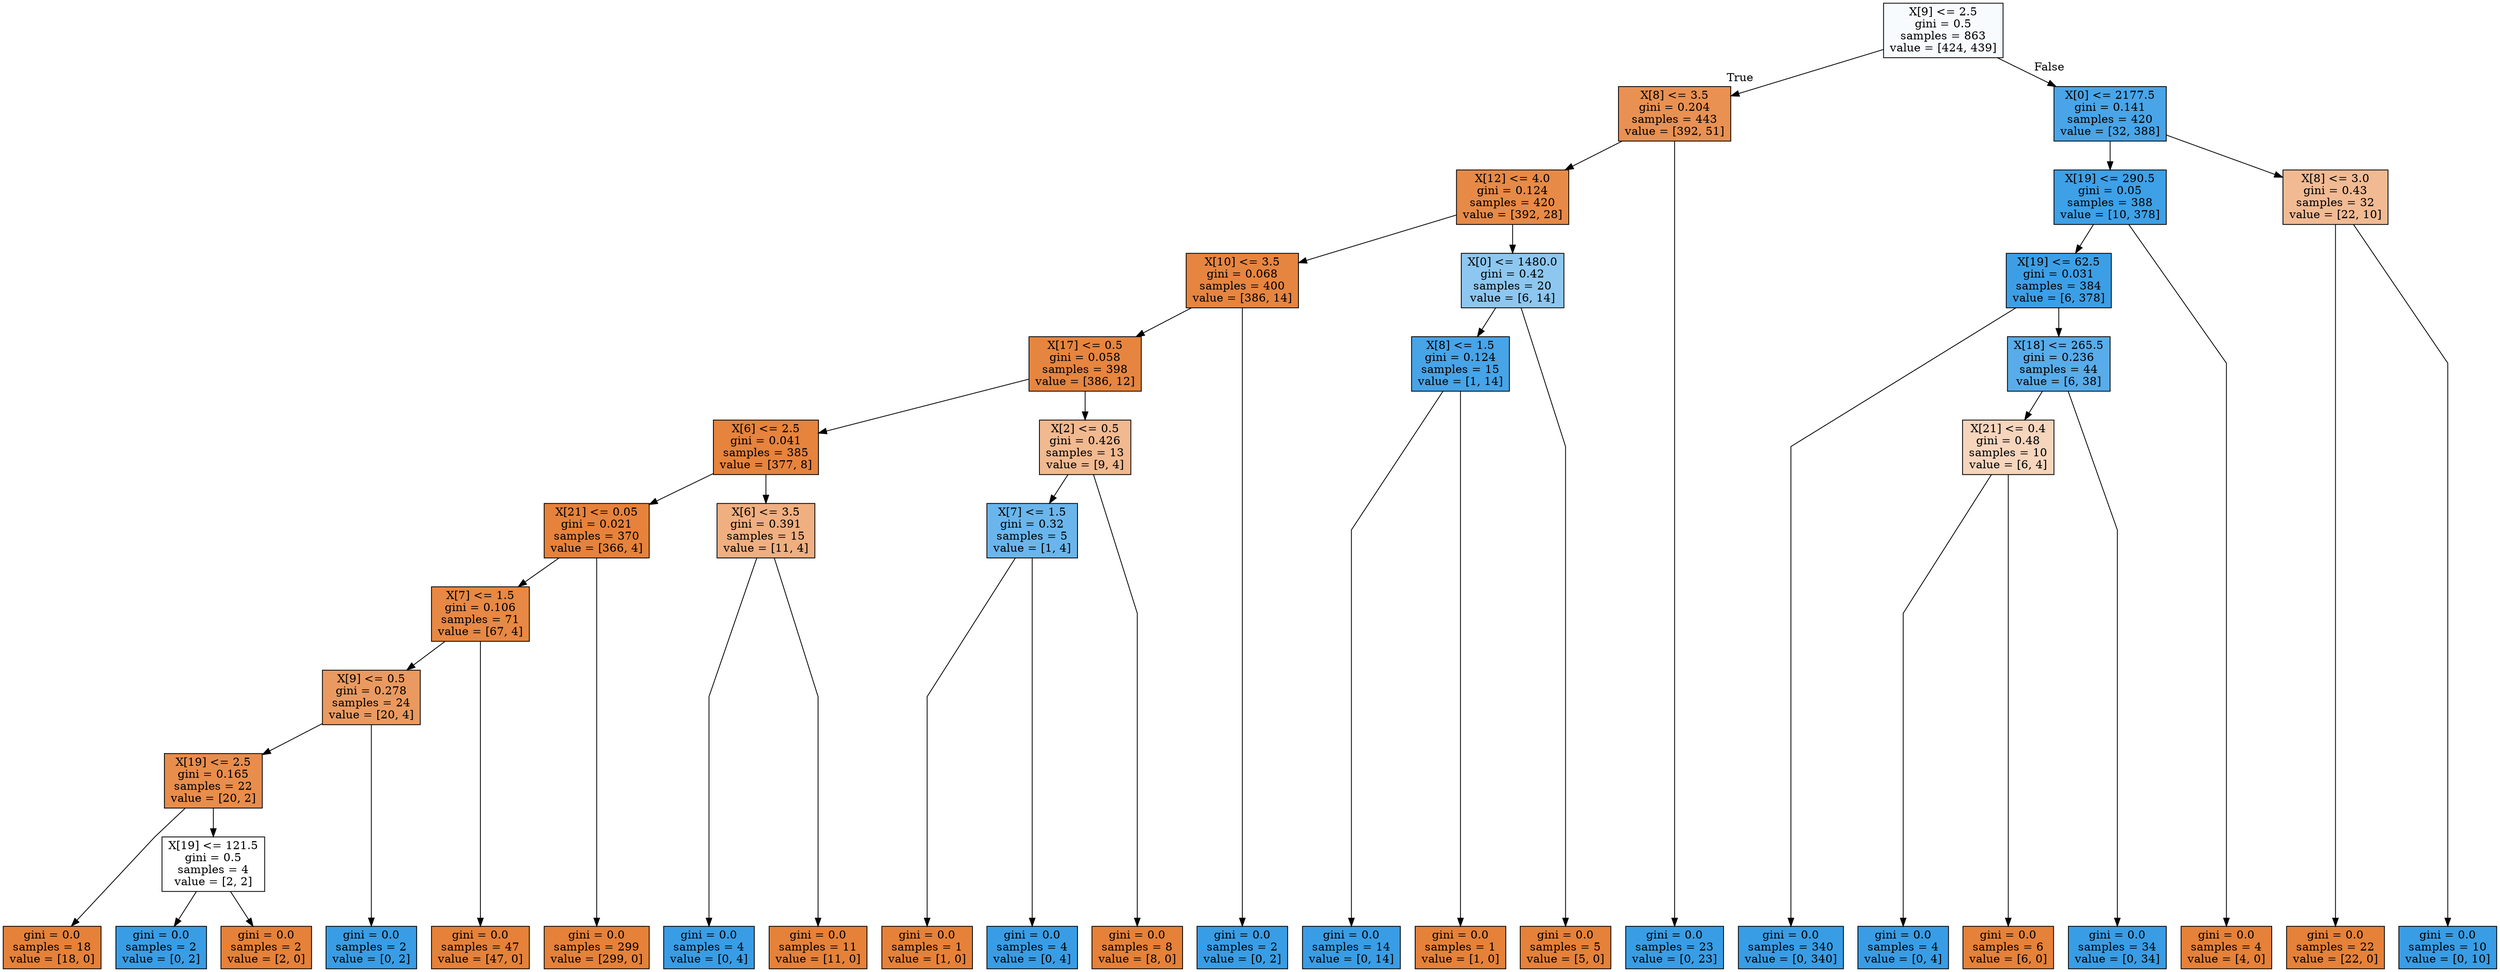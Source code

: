 digraph Tree {
node [shape=box, style="filled", color="black"] ;
graph [ranksep=equally, splines=polyline] ;
0 [label="X[9] <= 2.5\ngini = 0.5\nsamples = 863\nvalue = [424, 439]", fillcolor="#399de509"] ;
1 [label="X[8] <= 3.5\ngini = 0.204\nsamples = 443\nvalue = [392, 51]", fillcolor="#e58139de"] ;
0 -> 1 [labeldistance=2.5, labelangle=45, headlabel="True"] ;
2 [label="X[12] <= 4.0\ngini = 0.124\nsamples = 420\nvalue = [392, 28]", fillcolor="#e58139ed"] ;
1 -> 2 ;
3 [label="X[10] <= 3.5\ngini = 0.068\nsamples = 400\nvalue = [386, 14]", fillcolor="#e58139f6"] ;
2 -> 3 ;
4 [label="X[17] <= 0.5\ngini = 0.058\nsamples = 398\nvalue = [386, 12]", fillcolor="#e58139f7"] ;
3 -> 4 ;
5 [label="X[6] <= 2.5\ngini = 0.041\nsamples = 385\nvalue = [377, 8]", fillcolor="#e58139fa"] ;
4 -> 5 ;
6 [label="X[21] <= 0.05\ngini = 0.021\nsamples = 370\nvalue = [366, 4]", fillcolor="#e58139fc"] ;
5 -> 6 ;
7 [label="X[7] <= 1.5\ngini = 0.106\nsamples = 71\nvalue = [67, 4]", fillcolor="#e58139f0"] ;
6 -> 7 ;
8 [label="X[9] <= 0.5\ngini = 0.278\nsamples = 24\nvalue = [20, 4]", fillcolor="#e58139cc"] ;
7 -> 8 ;
9 [label="X[19] <= 2.5\ngini = 0.165\nsamples = 22\nvalue = [20, 2]", fillcolor="#e58139e6"] ;
8 -> 9 ;
10 [label="gini = 0.0\nsamples = 18\nvalue = [18, 0]", fillcolor="#e58139ff"] ;
9 -> 10 ;
11 [label="X[19] <= 121.5\ngini = 0.5\nsamples = 4\nvalue = [2, 2]", fillcolor="#e5813900"] ;
9 -> 11 ;
12 [label="gini = 0.0\nsamples = 2\nvalue = [0, 2]", fillcolor="#399de5ff"] ;
11 -> 12 ;
13 [label="gini = 0.0\nsamples = 2\nvalue = [2, 0]", fillcolor="#e58139ff"] ;
11 -> 13 ;
14 [label="gini = 0.0\nsamples = 2\nvalue = [0, 2]", fillcolor="#399de5ff"] ;
8 -> 14 ;
15 [label="gini = 0.0\nsamples = 47\nvalue = [47, 0]", fillcolor="#e58139ff"] ;
7 -> 15 ;
16 [label="gini = 0.0\nsamples = 299\nvalue = [299, 0]", fillcolor="#e58139ff"] ;
6 -> 16 ;
17 [label="X[6] <= 3.5\ngini = 0.391\nsamples = 15\nvalue = [11, 4]", fillcolor="#e58139a2"] ;
5 -> 17 ;
18 [label="gini = 0.0\nsamples = 4\nvalue = [0, 4]", fillcolor="#399de5ff"] ;
17 -> 18 ;
19 [label="gini = 0.0\nsamples = 11\nvalue = [11, 0]", fillcolor="#e58139ff"] ;
17 -> 19 ;
20 [label="X[2] <= 0.5\ngini = 0.426\nsamples = 13\nvalue = [9, 4]", fillcolor="#e581398e"] ;
4 -> 20 ;
21 [label="X[7] <= 1.5\ngini = 0.32\nsamples = 5\nvalue = [1, 4]", fillcolor="#399de5bf"] ;
20 -> 21 ;
22 [label="gini = 0.0\nsamples = 1\nvalue = [1, 0]", fillcolor="#e58139ff"] ;
21 -> 22 ;
23 [label="gini = 0.0\nsamples = 4\nvalue = [0, 4]", fillcolor="#399de5ff"] ;
21 -> 23 ;
24 [label="gini = 0.0\nsamples = 8\nvalue = [8, 0]", fillcolor="#e58139ff"] ;
20 -> 24 ;
25 [label="gini = 0.0\nsamples = 2\nvalue = [0, 2]", fillcolor="#399de5ff"] ;
3 -> 25 ;
26 [label="X[0] <= 1480.0\ngini = 0.42\nsamples = 20\nvalue = [6, 14]", fillcolor="#399de592"] ;
2 -> 26 ;
27 [label="X[8] <= 1.5\ngini = 0.124\nsamples = 15\nvalue = [1, 14]", fillcolor="#399de5ed"] ;
26 -> 27 ;
28 [label="gini = 0.0\nsamples = 14\nvalue = [0, 14]", fillcolor="#399de5ff"] ;
27 -> 28 ;
29 [label="gini = 0.0\nsamples = 1\nvalue = [1, 0]", fillcolor="#e58139ff"] ;
27 -> 29 ;
30 [label="gini = 0.0\nsamples = 5\nvalue = [5, 0]", fillcolor="#e58139ff"] ;
26 -> 30 ;
31 [label="gini = 0.0\nsamples = 23\nvalue = [0, 23]", fillcolor="#399de5ff"] ;
1 -> 31 ;
32 [label="X[0] <= 2177.5\ngini = 0.141\nsamples = 420\nvalue = [32, 388]", fillcolor="#399de5ea"] ;
0 -> 32 [labeldistance=2.5, labelangle=-45, headlabel="False"] ;
33 [label="X[19] <= 290.5\ngini = 0.05\nsamples = 388\nvalue = [10, 378]", fillcolor="#399de5f8"] ;
32 -> 33 ;
34 [label="X[19] <= 62.5\ngini = 0.031\nsamples = 384\nvalue = [6, 378]", fillcolor="#399de5fb"] ;
33 -> 34 ;
35 [label="gini = 0.0\nsamples = 340\nvalue = [0, 340]", fillcolor="#399de5ff"] ;
34 -> 35 ;
36 [label="X[18] <= 265.5\ngini = 0.236\nsamples = 44\nvalue = [6, 38]", fillcolor="#399de5d7"] ;
34 -> 36 ;
37 [label="X[21] <= 0.4\ngini = 0.48\nsamples = 10\nvalue = [6, 4]", fillcolor="#e5813955"] ;
36 -> 37 ;
38 [label="gini = 0.0\nsamples = 4\nvalue = [0, 4]", fillcolor="#399de5ff"] ;
37 -> 38 ;
39 [label="gini = 0.0\nsamples = 6\nvalue = [6, 0]", fillcolor="#e58139ff"] ;
37 -> 39 ;
40 [label="gini = 0.0\nsamples = 34\nvalue = [0, 34]", fillcolor="#399de5ff"] ;
36 -> 40 ;
41 [label="gini = 0.0\nsamples = 4\nvalue = [4, 0]", fillcolor="#e58139ff"] ;
33 -> 41 ;
42 [label="X[8] <= 3.0\ngini = 0.43\nsamples = 32\nvalue = [22, 10]", fillcolor="#e581398b"] ;
32 -> 42 ;
43 [label="gini = 0.0\nsamples = 22\nvalue = [22, 0]", fillcolor="#e58139ff"] ;
42 -> 43 ;
44 [label="gini = 0.0\nsamples = 10\nvalue = [0, 10]", fillcolor="#399de5ff"] ;
42 -> 44 ;
{rank=same ; 0} ;
{rank=same ; 1; 32} ;
{rank=same ; 11} ;
{rank=same ; 2; 33; 42} ;
{rank=same ; 3; 26; 34} ;
{rank=same ; 4; 27; 36} ;
{rank=same ; 5; 20; 37} ;
{rank=same ; 6; 17; 21} ;
{rank=same ; 7} ;
{rank=same ; 8} ;
{rank=same ; 9} ;
{rank=same ; 10; 12; 13; 14; 15; 16; 18; 19; 22; 23; 24; 25; 28; 29; 30; 31; 35; 38; 39; 40; 41; 43; 44} ;
}